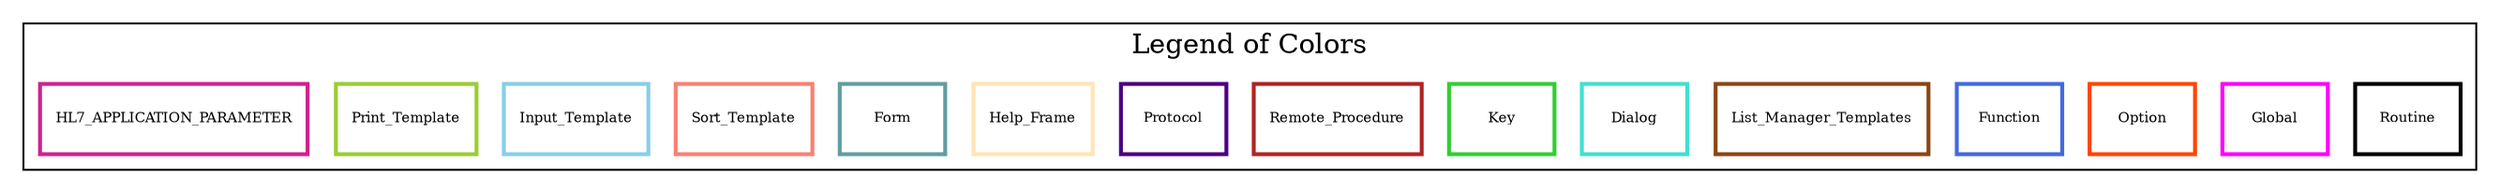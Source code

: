digraph "caller_colors" {
  node [shape=box fontsize=7];
  nodesep=0.2;
  ranssep=0.2;
  subgraph "cluster_legend"{
    "Routine" [tooltip="Routine"; penwidth=2; color=black;];
    "Global" [tooltip="Global"; penwidth=2; color=magenta];
    "Option" [tooltip="Option"; penwidth=2; color=orangered];
    "Function"  [tooltip="Function"; penwidth=2; color=royalblue];
    "List_Manager_Templates"  [tooltip="List_Manager_Templates"; penwidth=2; color=saddlebrown];
    "Dialog" [tooltip="Dialog"; penwidth=2; color=turquoise];
    "Key"  [tooltip="Key"; penwidth=2; color=limegreen];
    "Remote_Procedure" [tooltip="Remote_Procedure"; penwidth=2; color=firebrick];
    "Protocol" [tooltip="Protocol"; penwidth=2; color=indigo];
    "Help_Frame" [tooltip="Help_Frame"; penwidth=2; color=moccasin];
    "Form" [tooltip="Form"; penwidth=2; color=cadetblue];
    "Sort_Template"  [tooltip="Sort_Template" ; penwidth=2; color=salmon];
    "Input_Template"  [tooltip="Input_Template"; penwidth=2; color=skyblue];
    "Print_Template"  [tooltip="Print_Template" ; penwidth=2; color=yellowgreen];
    "HL7_APPLICATION_PARAMETER" [tooltip="HL7_APPLICATION_PARAMETER"; penwidth=2; color=violetred];
    label="Legend of Colors"
  }
}
